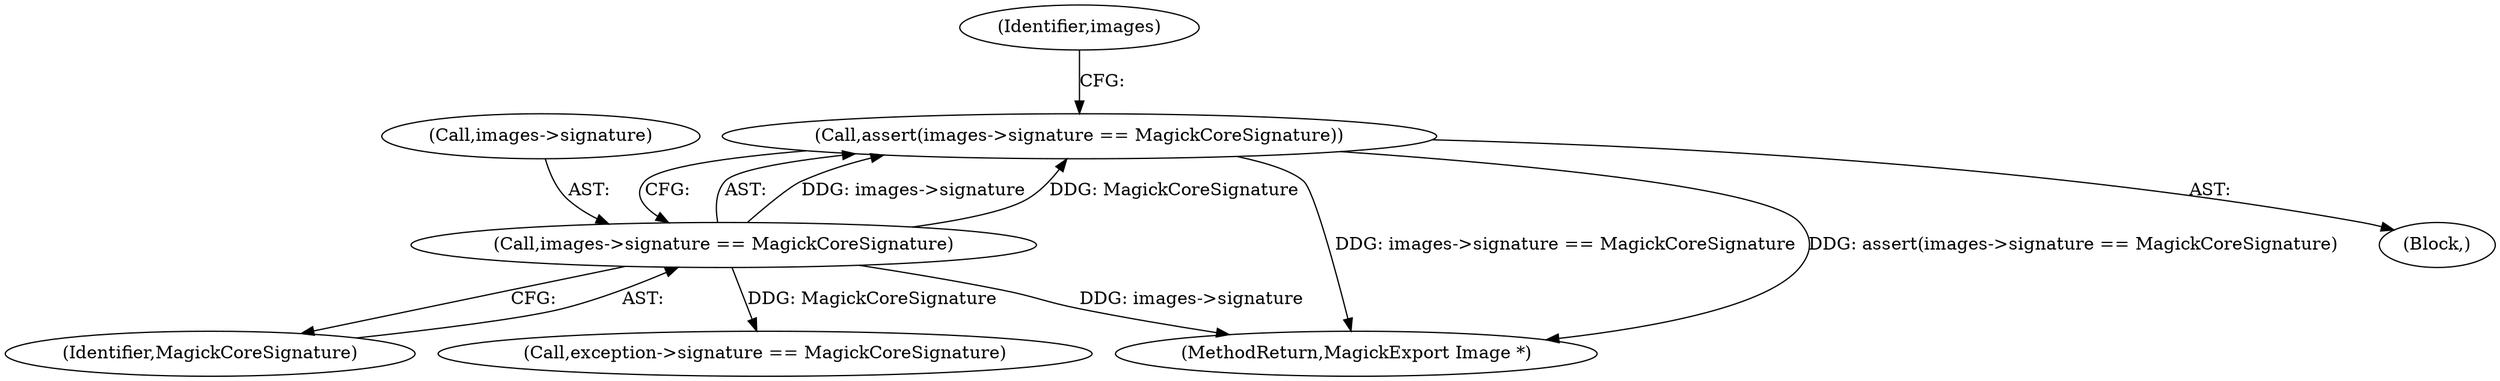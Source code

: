 digraph "0_ImageMagick6_f6ffc702c6eecd963587273a429dcd608c648984_0@API" {
"1000131" [label="(Call,assert(images->signature == MagickCoreSignature))"];
"1000132" [label="(Call,images->signature == MagickCoreSignature)"];
"1001630" [label="(MethodReturn,MagickExport Image *)"];
"1000140" [label="(Identifier,images)"];
"1000132" [label="(Call,images->signature == MagickCoreSignature)"];
"1000136" [label="(Identifier,MagickCoreSignature)"];
"1000159" [label="(Call,exception->signature == MagickCoreSignature)"];
"1000133" [label="(Call,images->signature)"];
"1000105" [label="(Block,)"];
"1000131" [label="(Call,assert(images->signature == MagickCoreSignature))"];
"1000131" -> "1000105"  [label="AST: "];
"1000131" -> "1000132"  [label="CFG: "];
"1000132" -> "1000131"  [label="AST: "];
"1000140" -> "1000131"  [label="CFG: "];
"1000131" -> "1001630"  [label="DDG: images->signature == MagickCoreSignature"];
"1000131" -> "1001630"  [label="DDG: assert(images->signature == MagickCoreSignature)"];
"1000132" -> "1000131"  [label="DDG: images->signature"];
"1000132" -> "1000131"  [label="DDG: MagickCoreSignature"];
"1000132" -> "1000136"  [label="CFG: "];
"1000133" -> "1000132"  [label="AST: "];
"1000136" -> "1000132"  [label="AST: "];
"1000132" -> "1001630"  [label="DDG: images->signature"];
"1000132" -> "1000159"  [label="DDG: MagickCoreSignature"];
}
